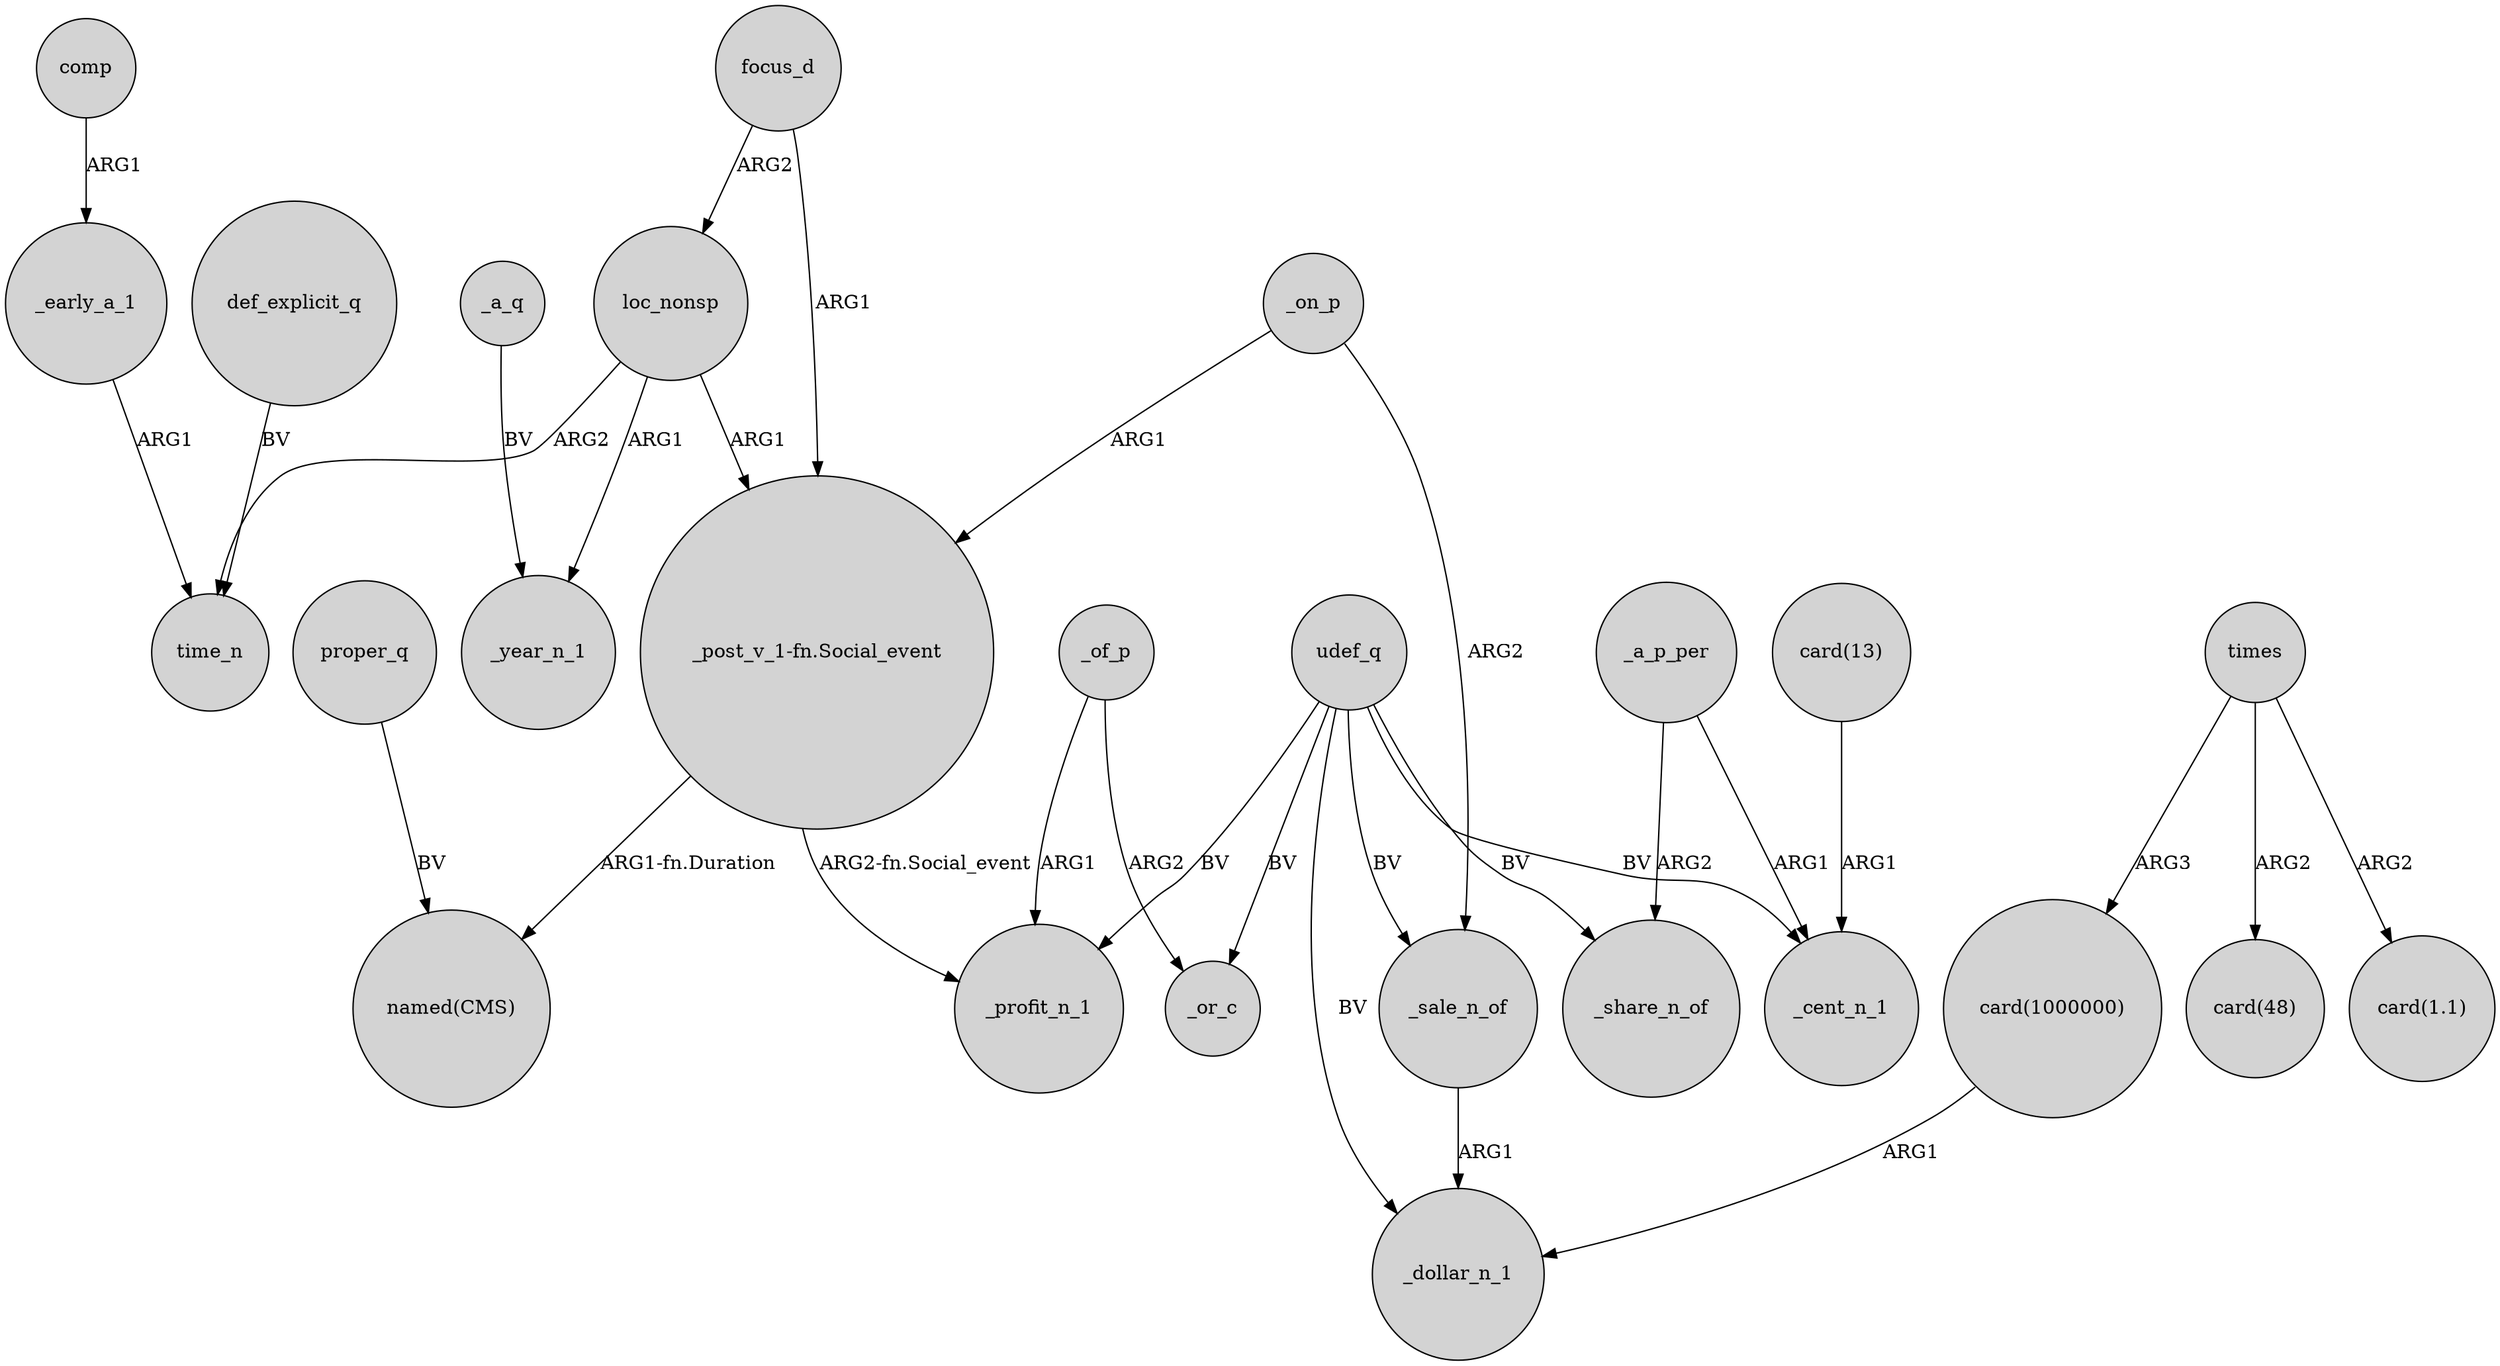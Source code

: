 digraph {
	node [shape=circle style=filled]
	_early_a_1 -> time_n [label=ARG1]
	"card(13)" -> _cent_n_1 [label=ARG1]
	_on_p -> _sale_n_of [label=ARG2]
	_a_p_per -> _cent_n_1 [label=ARG1]
	loc_nonsp -> _year_n_1 [label=ARG1]
	loc_nonsp -> "_post_v_1-fn.Social_event" [label=ARG1]
	"_post_v_1-fn.Social_event" -> "named(CMS)" [label="ARG1-fn.Duration"]
	times -> "card(1000000)" [label=ARG3]
	udef_q -> _profit_n_1 [label=BV]
	comp -> _early_a_1 [label=ARG1]
	udef_q -> _sale_n_of [label=BV]
	focus_d -> loc_nonsp [label=ARG2]
	_a_q -> _year_n_1 [label=BV]
	udef_q -> _cent_n_1 [label=BV]
	udef_q -> _or_c [label=BV]
	times -> "card(48)" [label=ARG2]
	_a_p_per -> _share_n_of [label=ARG2]
	times -> "card(1.1)" [label=ARG2]
	_of_p -> _profit_n_1 [label=ARG1]
	focus_d -> "_post_v_1-fn.Social_event" [label=ARG1]
	udef_q -> _share_n_of [label=BV]
	udef_q -> _dollar_n_1 [label=BV]
	"card(1000000)" -> _dollar_n_1 [label=ARG1]
	proper_q -> "named(CMS)" [label=BV]
	def_explicit_q -> time_n [label=BV]
	_on_p -> "_post_v_1-fn.Social_event" [label=ARG1]
	_of_p -> _or_c [label=ARG2]
	loc_nonsp -> time_n [label=ARG2]
	"_post_v_1-fn.Social_event" -> _profit_n_1 [label="ARG2-fn.Social_event"]
	_sale_n_of -> _dollar_n_1 [label=ARG1]
}
